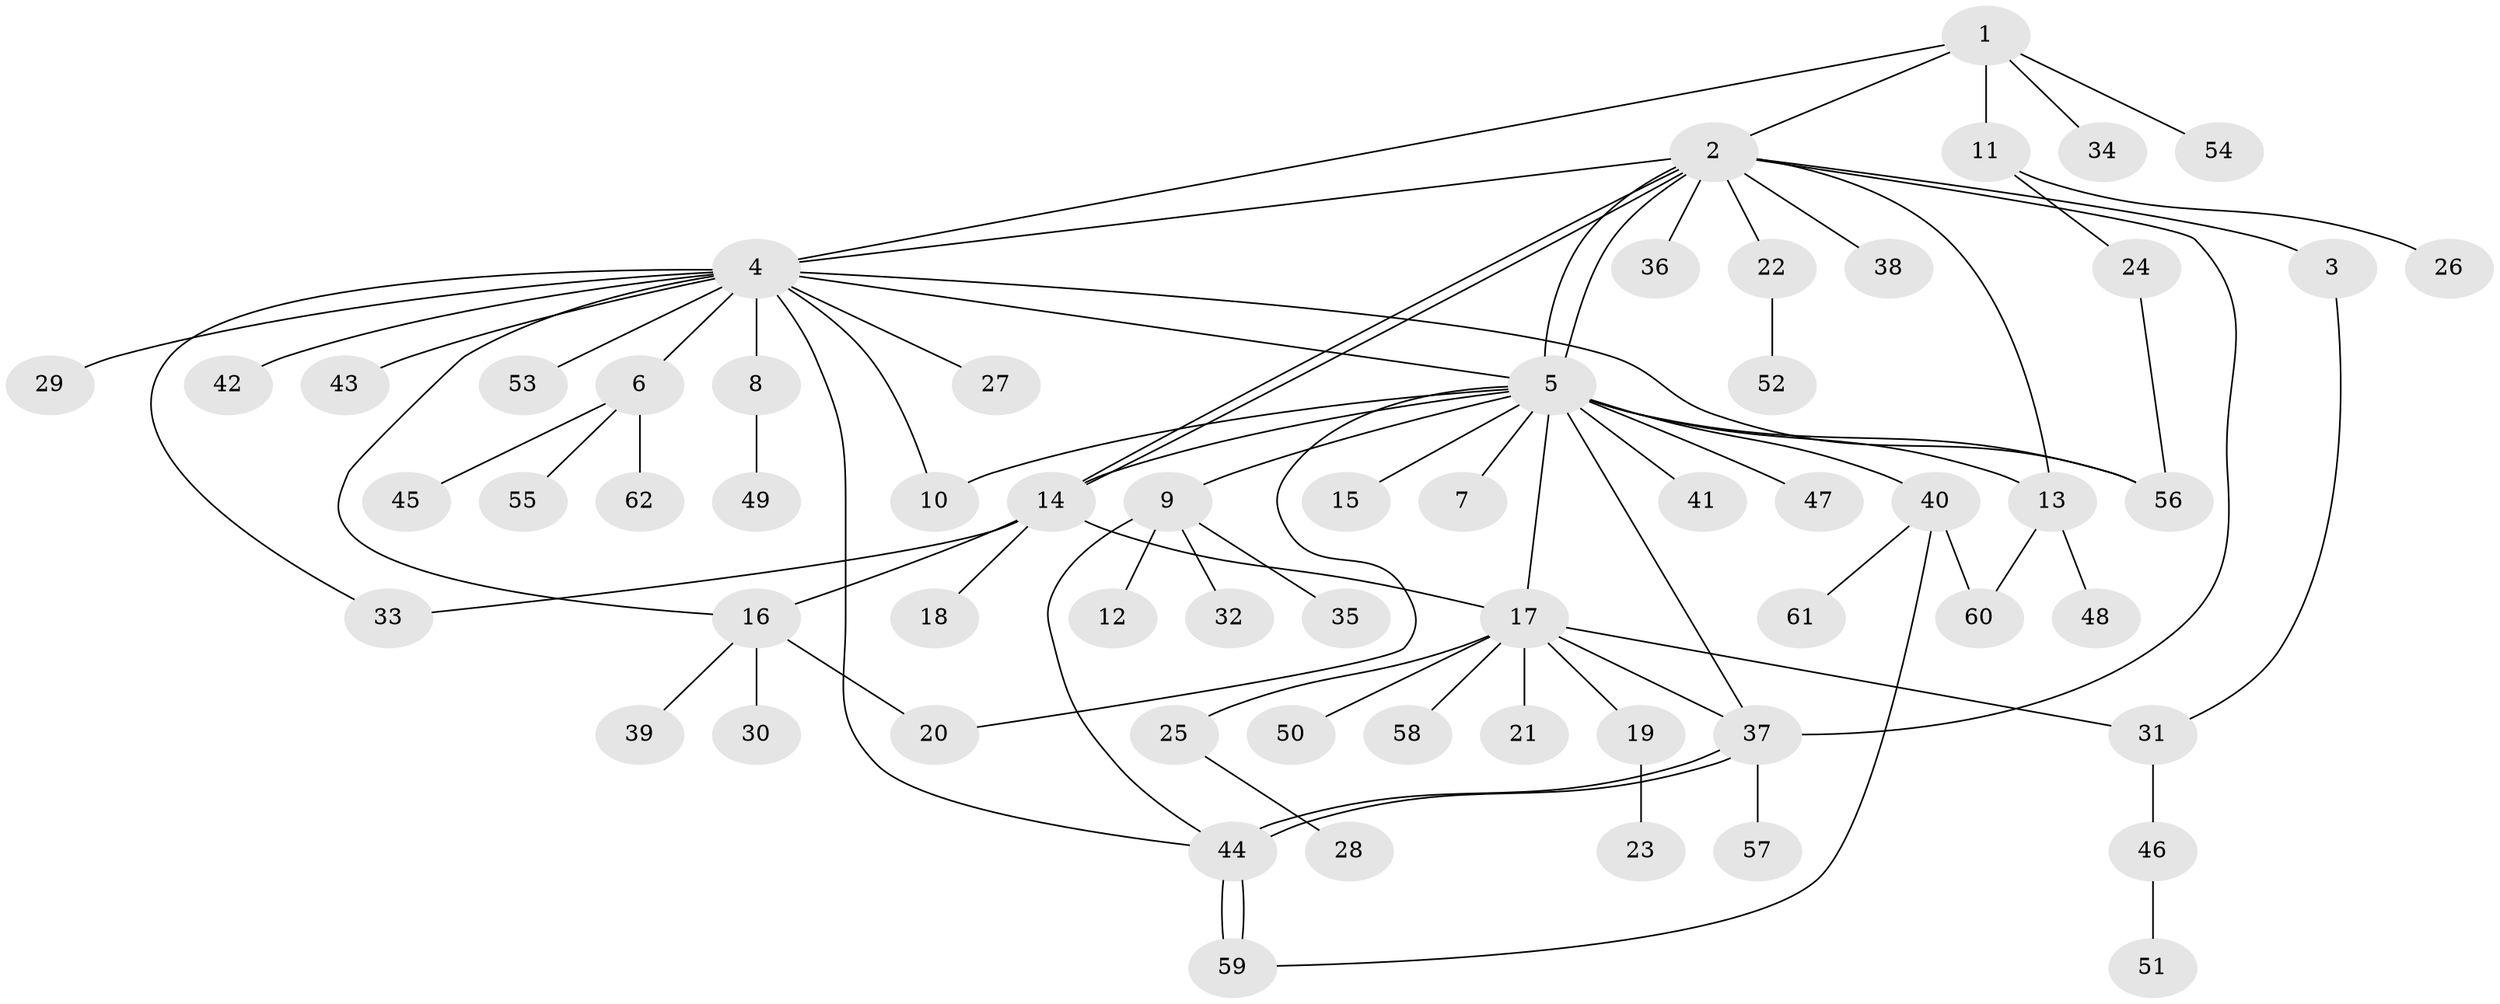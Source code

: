 // Generated by graph-tools (version 1.1) at 2025/14/03/09/25 04:14:26]
// undirected, 62 vertices, 83 edges
graph export_dot {
graph [start="1"]
  node [color=gray90,style=filled];
  1;
  2;
  3;
  4;
  5;
  6;
  7;
  8;
  9;
  10;
  11;
  12;
  13;
  14;
  15;
  16;
  17;
  18;
  19;
  20;
  21;
  22;
  23;
  24;
  25;
  26;
  27;
  28;
  29;
  30;
  31;
  32;
  33;
  34;
  35;
  36;
  37;
  38;
  39;
  40;
  41;
  42;
  43;
  44;
  45;
  46;
  47;
  48;
  49;
  50;
  51;
  52;
  53;
  54;
  55;
  56;
  57;
  58;
  59;
  60;
  61;
  62;
  1 -- 2;
  1 -- 4;
  1 -- 11;
  1 -- 34;
  1 -- 54;
  2 -- 3;
  2 -- 4;
  2 -- 5;
  2 -- 5;
  2 -- 13;
  2 -- 14;
  2 -- 14;
  2 -- 22;
  2 -- 36;
  2 -- 37;
  2 -- 38;
  3 -- 31;
  4 -- 5;
  4 -- 6;
  4 -- 8;
  4 -- 10;
  4 -- 16;
  4 -- 27;
  4 -- 29;
  4 -- 33;
  4 -- 42;
  4 -- 43;
  4 -- 44;
  4 -- 53;
  4 -- 56;
  5 -- 7;
  5 -- 9;
  5 -- 10;
  5 -- 13;
  5 -- 14;
  5 -- 15;
  5 -- 17;
  5 -- 20;
  5 -- 37;
  5 -- 40;
  5 -- 41;
  5 -- 47;
  5 -- 56;
  6 -- 45;
  6 -- 55;
  6 -- 62;
  8 -- 49;
  9 -- 12;
  9 -- 32;
  9 -- 35;
  9 -- 44;
  11 -- 24;
  11 -- 26;
  13 -- 48;
  13 -- 60;
  14 -- 16;
  14 -- 17;
  14 -- 18;
  14 -- 33;
  16 -- 20;
  16 -- 30;
  16 -- 39;
  17 -- 19;
  17 -- 21;
  17 -- 25;
  17 -- 31;
  17 -- 37;
  17 -- 50;
  17 -- 58;
  19 -- 23;
  22 -- 52;
  24 -- 56;
  25 -- 28;
  31 -- 46;
  37 -- 44;
  37 -- 44;
  37 -- 57;
  40 -- 59;
  40 -- 60;
  40 -- 61;
  44 -- 59;
  44 -- 59;
  46 -- 51;
}
